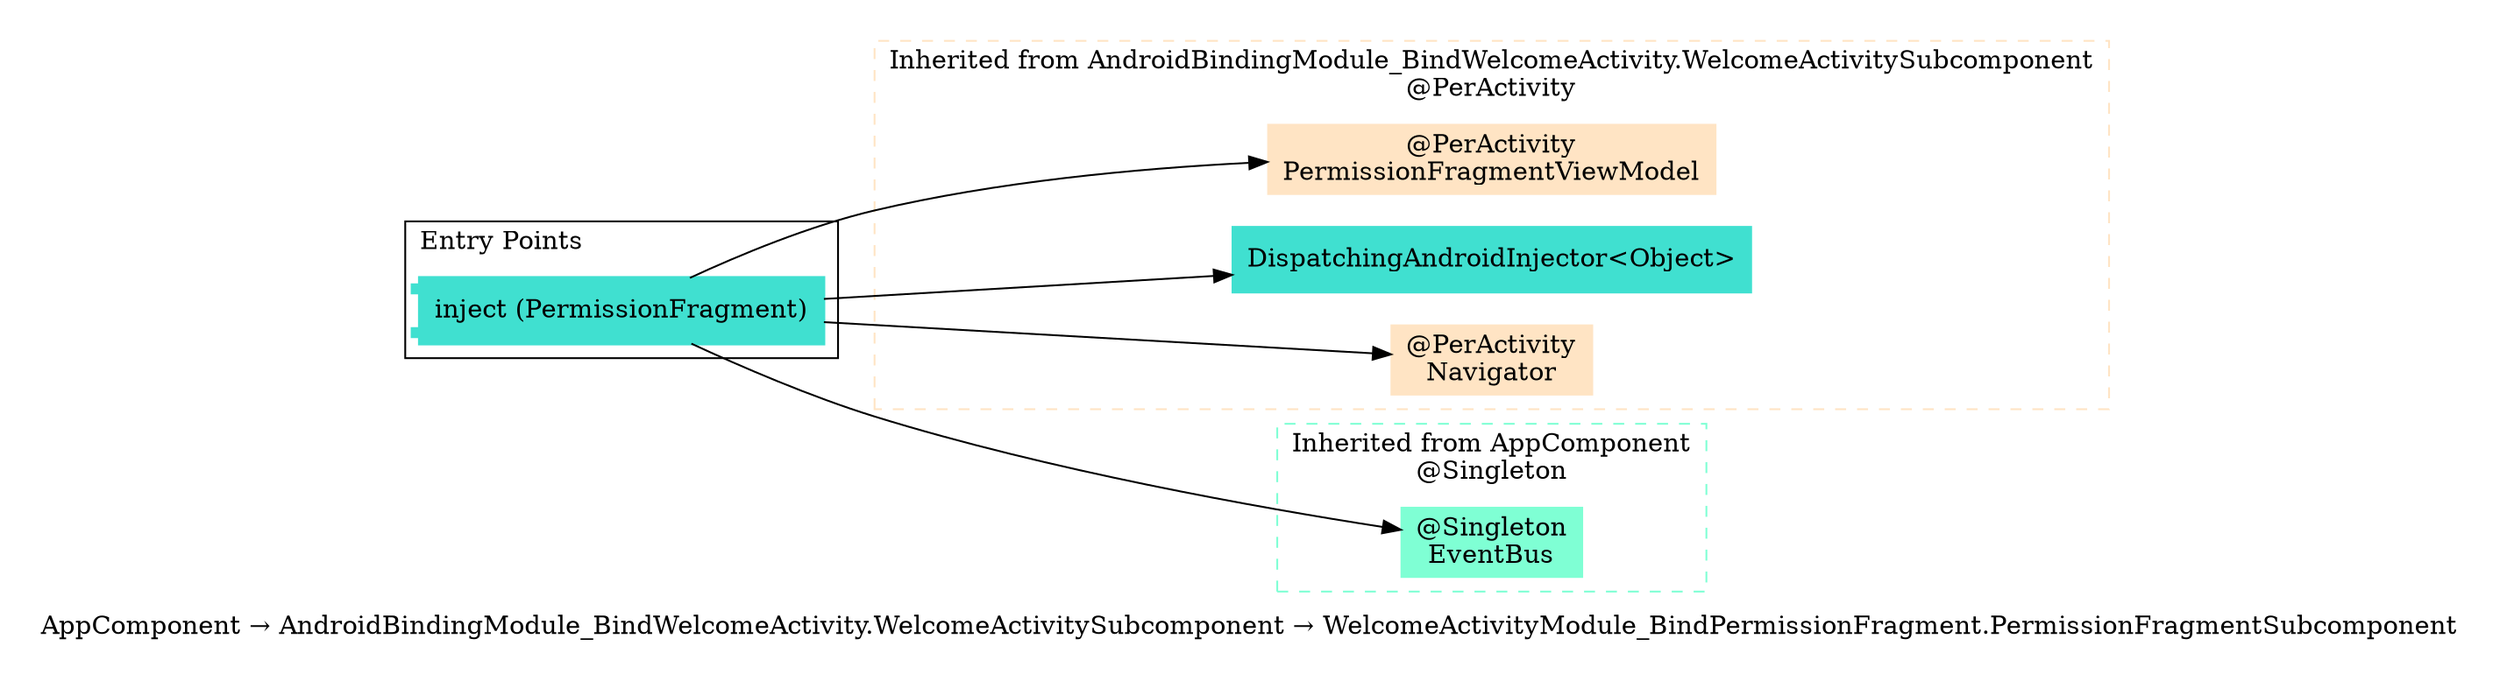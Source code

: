 digraph "org.owntracks.android.injection.components.AppComponent → org.owntracks.android.injection.modules.AndroidBindingModule_BindWelcomeActivity.WelcomeActivitySubcomponent → org.owntracks.android.ui.welcome.WelcomeActivityModule_BindPermissionFragment.PermissionFragmentSubcomponent" {
  graph [rankdir="LR", labeljust="l", label="AppComponent → AndroidBindingModule_BindWelcomeActivity.WelcomeActivitySubcomponent → WelcomeActivityModule_BindPermissionFragment.PermissionFragmentSubcomponent", pad="0.2", compound="true"]
  node [shape="rectangle", style="filled", color="turquoise"]
  subgraph "cluster_Entry Points" {
    graph [labeljust="l", label="Entry Points"]
    node [shape="component", penwidth="2"]
    "84627d66-fb57-4797-ba57-fb8ff90b4d56" [label="inject (PermissionFragment)", color="turquoise", shape="component"]
  }
  subgraph "cluster_Dependency Graph" {
    graph [labeljust="l", label="Dependency Graph"]
  }
  subgraph "cluster_Subcomponents" {
    graph [labeljust="l", shape="folder", label="Subcomponents"]
  }
  subgraph "cluster_AppComponent → AndroidBindingModule_BindWelcomeActivity.WelcomeActivitySubcomponent" {
    graph [labeljust="c", label="Inherited from AndroidBindingModule_BindWelcomeActivity.WelcomeActivitySubcomponent\n@PerActivity", style="dashed", href="org.owntracks.android.injection.modules.AndroidBindingModule_BindWelcomeActivity.WelcomeActivitySubcomponent.svg", color="bisque"]
    "70287c29-be1c-4af1-9dc0-27a07de59697" [label="@PerActivity\nPermissionFragmentViewModel", color="bisque"]
    "5dd685c4-8c35-45cc-a21d-de5d513bf514" [label="DispatchingAndroidInjector<Object>", color="turquoise"]
    "5d54f1c2-7679-4ddd-8f44-bb6fbb1be13f" [label="@PerActivity\nNavigator", color="bisque"]
  }
  subgraph "cluster_AppComponent" {
    graph [labeljust="c", label="Inherited from AppComponent\n@Singleton", style="dashed", href="org.owntracks.android.injection.components.AppComponent.svg", color="aquamarine"]
    "9a978414-1230-4456-86c4-4b86202c5489" [label="@Singleton\nEventBus", color="aquamarine"]
  }
  "84627d66-fb57-4797-ba57-fb8ff90b4d56" -> "70287c29-be1c-4af1-9dc0-27a07de59697"
  "84627d66-fb57-4797-ba57-fb8ff90b4d56" -> "5d54f1c2-7679-4ddd-8f44-bb6fbb1be13f"
  "84627d66-fb57-4797-ba57-fb8ff90b4d56" -> "9a978414-1230-4456-86c4-4b86202c5489"
  "84627d66-fb57-4797-ba57-fb8ff90b4d56" -> "5dd685c4-8c35-45cc-a21d-de5d513bf514"
}
